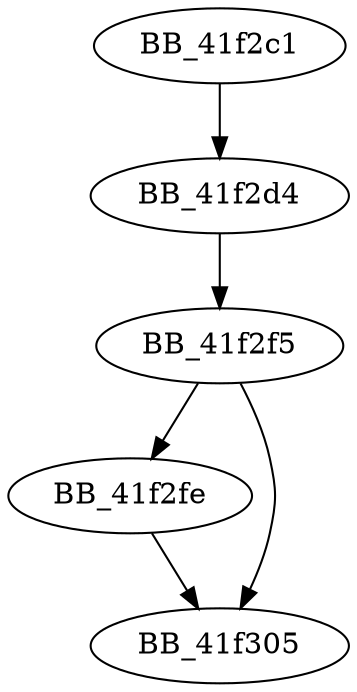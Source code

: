 DiGraph ___crtLCMapStringA{
BB_41f2c1->BB_41f2d4
BB_41f2d4->BB_41f2f5
BB_41f2f5->BB_41f2fe
BB_41f2f5->BB_41f305
BB_41f2fe->BB_41f305
}

